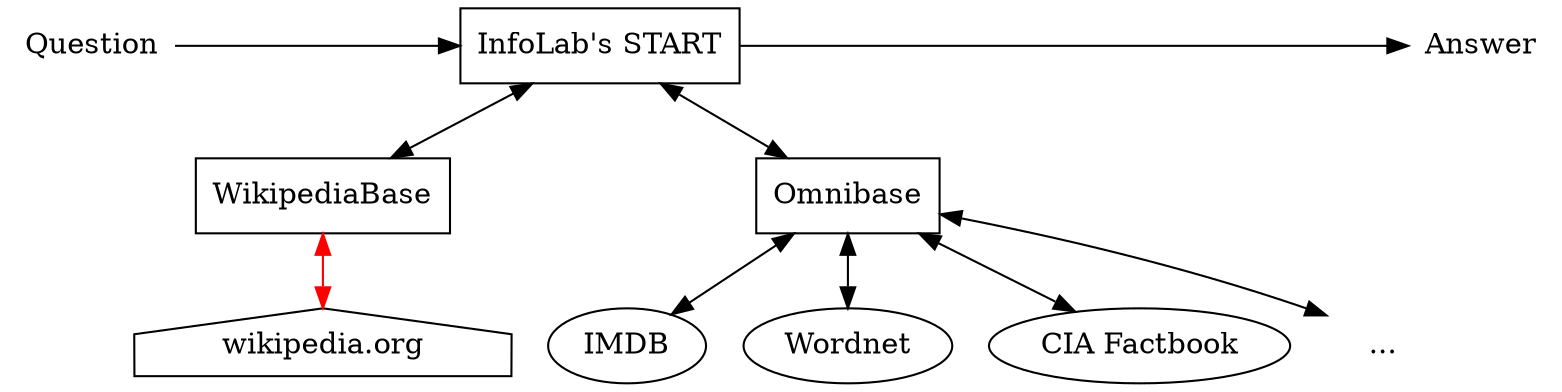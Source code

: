 digraph G {
        question [shape=plaintext, label="Question",group=s];
        answer [shape=plaintext, label="Answer",group=t];
        start [shape=box, label="InfoLab's START", rank=max];
        omnibase [shape=box, label="Omnibase",group=o];
        wikipediabase [shape=box, label="WikipediaBase",group=w];
        imdb [label="IMDB", group=o];
        cia [label="CIA Factbook",group=o];
        wordnet [label="Wordnet",group=o];
        etc [shape=plaintext, label="...",group=o];
        wikipedia [shape=house, label="wikipedia.org", group=w];

        // Arrows
        question -> start -> answer;
        start->{wikipediabase;omnibase;}[dir=both];
        wikipediabase -> wikipedia[dir=both,color=red];
        omnibase -> {imdb;wordnet;cia;etc}[dir=both];

        // Implicit orderings
        {rank=same; question; answer; start;}
        {rank=same
                ls2[style=invis,shape=point,group=s];
                omnibase; wikipediabase;
                lt2[style=invis,shape=point,group=t]}
        {rank=same
                ls3[style=invis,shape=point,group=s];
                wikipedia, imdb wordnet; cia; etc;
                lt3[style=invis,shape=point,group=t];
        }

        edge[style=invis]
        question->ls2->ls3;
        answer->lt2->lt3;
        ls2->wikipediabase -> omnibase->ls2;
        ls3->wikipedia -> imdb -> wordnet -> cia -> etc->ls3;
}
